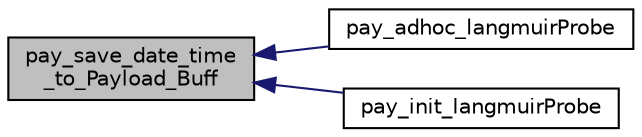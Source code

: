 digraph "pay_save_date_time_to_Payload_Buff"
{
 // INTERACTIVE_SVG=YES
  bgcolor="transparent";
  edge [fontname="Helvetica",fontsize="10",labelfontname="Helvetica",labelfontsize="10"];
  node [fontname="Helvetica",fontsize="10",shape=record];
  rankdir="LR";
  Node1 [label="pay_save_date_time\l_to_Payload_Buff",height=0.2,width=0.4,color="black", fillcolor="grey75", style="filled" fontcolor="black"];
  Node1 -> Node2 [dir="back",color="midnightblue",fontsize="10",style="solid",fontname="Helvetica"];
  Node2 [label="pay_adhoc_langmuirProbe",height=0.2,width=0.4,color="black",URL="$cmd_payload_8h.html#a1e312bc90de616e8e08c7e672218b40e",tooltip="Comando para debug de langmuir. "];
  Node1 -> Node3 [dir="back",color="midnightblue",fontsize="10",style="solid",fontname="Helvetica"];
  Node3 [label="pay_init_langmuirProbe",height=0.2,width=0.4,color="black",URL="$cmd_payload_8h.html#a1db416f484dbc243a5ddd8508da35cf6",tooltip="Init. "];
}
